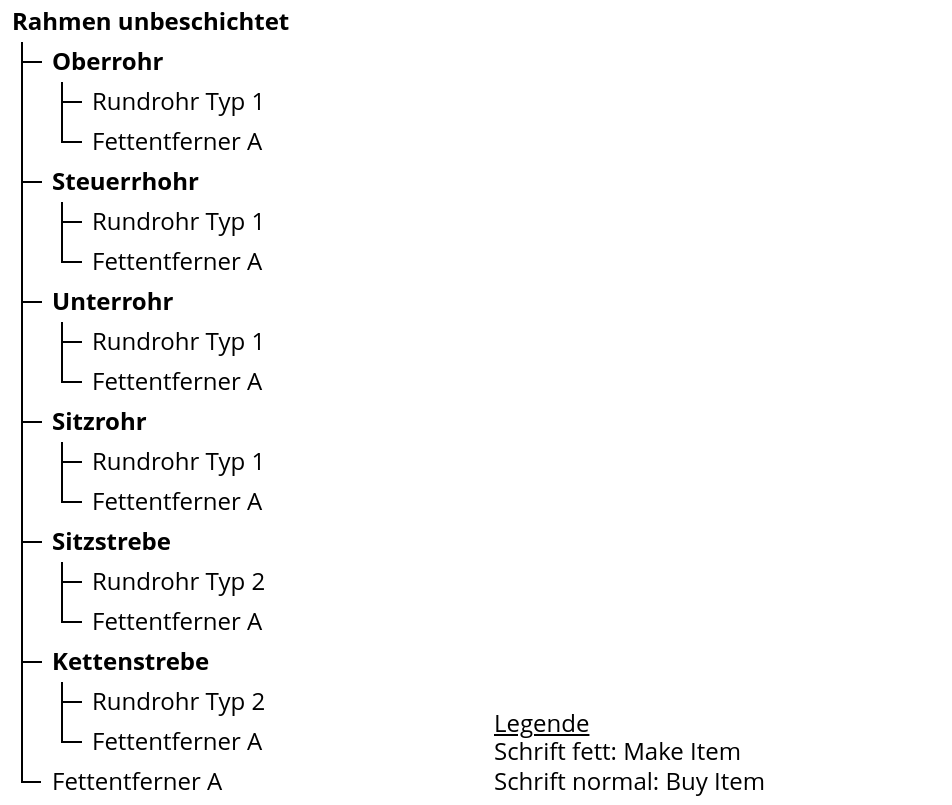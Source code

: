 <mxfile version="13.7.9" type="device"><diagram id="GtRONhIAHqFVy6cvbiFZ" name="Seite 1"><mxGraphModel dx="918" dy="478" grid="1" gridSize="10" guides="1" tooltips="1" connect="1" arrows="1" fold="1" page="1" pageScale="1" pageWidth="827" pageHeight="1169" math="0" shadow="0"><root><mxCell id="uIaLDYGZTDQxNUprMQj0-0"/><mxCell id="uIaLDYGZTDQxNUprMQj0-1" parent="uIaLDYGZTDQxNUprMQj0-0"/><mxCell id="_qNHuTAVUlh1afh8KL_1-1" value="&lt;font style=&quot;font-size: 12px;&quot;&gt;Rahmen unbeschichtet&lt;/font&gt;" style="rounded=0;whiteSpace=wrap;html=1;align=left;spacingLeft=3;strokeColor=#FFFFFF;fontSize=12;fillColor=none;fontStyle=1;fontFamily=Open Sans;" parent="uIaLDYGZTDQxNUprMQj0-1" vertex="1"><mxGeometry x="170" y="130" width="174" height="20" as="geometry"/></mxCell><mxCell id="_qNHuTAVUlh1afh8KL_1-2" value="&lt;font style=&quot;font-size: 12px;&quot;&gt;Rundrohr Typ 1&lt;/font&gt;" style="rounded=0;whiteSpace=wrap;html=1;spacingLeft=3;align=left;strokeColor=#FFFFFF;fontSize=12;fontFamily=Open Sans;" parent="uIaLDYGZTDQxNUprMQj0-1" vertex="1"><mxGeometry x="210" y="170" width="150" height="20" as="geometry"/></mxCell><mxCell id="_qNHuTAVUlh1afh8KL_1-3" value="&lt;font style=&quot;font-size: 12px;&quot;&gt;Oberrohr&lt;/font&gt;" style="rounded=0;whiteSpace=wrap;html=1;align=left;spacingLeft=3;strokeColor=#FFFFFF;fontSize=12;fontStyle=1;fillColor=none;fontFamily=Open Sans;" parent="uIaLDYGZTDQxNUprMQj0-1" vertex="1"><mxGeometry x="190" y="150" width="110" height="20" as="geometry"/></mxCell><mxCell id="_qNHuTAVUlh1afh8KL_1-4" value="&lt;font style=&quot;font-size: 12px;&quot;&gt;Steuerrhohr&lt;br style=&quot;font-size: 12px;&quot;&gt;&lt;/font&gt;" style="rounded=0;whiteSpace=wrap;html=1;align=left;spacingLeft=3;strokeColor=#FFFFFF;fontSize=12;fillColor=none;fontStyle=1;fontFamily=Open Sans;" parent="uIaLDYGZTDQxNUprMQj0-1" vertex="1"><mxGeometry x="190" y="210" width="170" height="20" as="geometry"/></mxCell><mxCell id="_qNHuTAVUlh1afh8KL_1-6" value="" style="edgeStyle=orthogonalEdgeStyle;rounded=0;orthogonalLoop=1;jettySize=auto;html=1;endArrow=none;endFill=0;exitX=0;exitY=0.5;exitDx=0;exitDy=0;fontFamily=Open Sans;fontSize=12;" parent="uIaLDYGZTDQxNUprMQj0-1" edge="1"><mxGeometry relative="1" as="geometry"><Array as="points"><mxPoint x="180" y="160"/></Array><mxPoint x="190" y="160" as="sourcePoint"/><mxPoint x="180" y="150" as="targetPoint"/></mxGeometry></mxCell><mxCell id="_qNHuTAVUlh1afh8KL_1-7" value="" style="edgeStyle=orthogonalEdgeStyle;rounded=0;orthogonalLoop=1;jettySize=auto;html=1;endArrow=none;endFill=0;exitX=0;exitY=0.5;exitDx=0;exitDy=0;fontFamily=Open Sans;fontSize=12;" parent="uIaLDYGZTDQxNUprMQj0-1" edge="1"><mxGeometry relative="1" as="geometry"><Array as="points"><mxPoint x="200" y="180"/></Array><mxPoint x="210" y="180" as="sourcePoint"/><mxPoint x="200" y="170" as="targetPoint"/></mxGeometry></mxCell><mxCell id="_qNHuTAVUlh1afh8KL_1-8" value="&lt;font style=&quot;font-size: 12px;&quot;&gt;Rundrohr Typ 1&lt;/font&gt;" style="rounded=0;whiteSpace=wrap;html=1;spacingLeft=3;align=left;strokeColor=#FFFFFF;fontSize=12;fontFamily=Open Sans;" parent="uIaLDYGZTDQxNUprMQj0-1" vertex="1"><mxGeometry x="210" y="230" width="150" height="20" as="geometry"/></mxCell><mxCell id="_qNHuTAVUlh1afh8KL_1-9" value="" style="edgeStyle=orthogonalEdgeStyle;rounded=0;orthogonalLoop=1;jettySize=auto;html=1;endArrow=none;endFill=0;exitX=0;exitY=0.5;exitDx=0;exitDy=0;fontFamily=Open Sans;fontSize=12;" parent="uIaLDYGZTDQxNUprMQj0-1" edge="1"><mxGeometry relative="1" as="geometry"><Array as="points"><mxPoint x="200" y="240"/></Array><mxPoint x="210" y="240" as="sourcePoint"/><mxPoint x="200" y="230" as="targetPoint"/></mxGeometry></mxCell><mxCell id="_qNHuTAVUlh1afh8KL_1-14" value="&lt;font style=&quot;font-size: 12px;&quot;&gt;Sitzrohr&lt;/font&gt;" style="rounded=0;whiteSpace=wrap;html=1;align=left;spacingLeft=3;strokeColor=#FFFFFF;fontSize=12;fontStyle=1;fillColor=none;fontFamily=Open Sans;" parent="uIaLDYGZTDQxNUprMQj0-1" vertex="1"><mxGeometry x="190" y="330" width="110" height="20" as="geometry"/></mxCell><mxCell id="_qNHuTAVUlh1afh8KL_1-15" value="&lt;font style=&quot;font-size: 12px;&quot;&gt;Rundrohr Typ 1&lt;/font&gt;" style="rounded=0;whiteSpace=wrap;html=1;spacingLeft=3;align=left;strokeColor=#FFFFFF;fontSize=12;fontFamily=Open Sans;" parent="uIaLDYGZTDQxNUprMQj0-1" vertex="1"><mxGeometry x="210" y="350" width="150" height="20" as="geometry"/></mxCell><mxCell id="_qNHuTAVUlh1afh8KL_1-16" value="" style="edgeStyle=orthogonalEdgeStyle;rounded=0;orthogonalLoop=1;jettySize=auto;html=1;endArrow=none;endFill=0;exitX=0;exitY=0.5;exitDx=0;exitDy=0;fontFamily=Open Sans;fontSize=12;" parent="uIaLDYGZTDQxNUprMQj0-1" edge="1"><mxGeometry relative="1" as="geometry"><Array as="points"><mxPoint x="200" y="360"/></Array><mxPoint x="210" y="360" as="sourcePoint"/><mxPoint x="200" y="350" as="targetPoint"/></mxGeometry></mxCell><mxCell id="_qNHuTAVUlh1afh8KL_1-18" value="&lt;font style=&quot;font-size: 12px;&quot;&gt;Sitzstrebe&lt;/font&gt;" style="rounded=0;whiteSpace=wrap;html=1;align=left;spacingLeft=3;strokeColor=#FFFFFF;fontSize=12;fontStyle=1;fillColor=none;fontFamily=Open Sans;" parent="uIaLDYGZTDQxNUprMQj0-1" vertex="1"><mxGeometry x="190" y="390" width="110" height="20" as="geometry"/></mxCell><mxCell id="_qNHuTAVUlh1afh8KL_1-20" value="&lt;font style=&quot;font-size: 12px;&quot;&gt;Rundrohr Typ 2&lt;/font&gt;" style="rounded=0;whiteSpace=wrap;html=1;spacingLeft=3;align=left;strokeColor=#FFFFFF;fontSize=12;fontFamily=Open Sans;" parent="uIaLDYGZTDQxNUprMQj0-1" vertex="1"><mxGeometry x="210" y="410" width="150" height="20" as="geometry"/></mxCell><mxCell id="_qNHuTAVUlh1afh8KL_1-21" value="" style="edgeStyle=orthogonalEdgeStyle;rounded=0;orthogonalLoop=1;jettySize=auto;html=1;endArrow=none;endFill=0;exitX=0;exitY=0.5;exitDx=0;exitDy=0;fontFamily=Open Sans;fontSize=12;" parent="uIaLDYGZTDQxNUprMQj0-1" edge="1"><mxGeometry relative="1" as="geometry"><Array as="points"><mxPoint x="200" y="420"/></Array><mxPoint x="210" y="420" as="sourcePoint"/><mxPoint x="200" y="410" as="targetPoint"/></mxGeometry></mxCell><mxCell id="_qNHuTAVUlh1afh8KL_1-22" value="&lt;font style=&quot;font-size: 12px;&quot;&gt;Kettenstrebe&lt;/font&gt;" style="rounded=0;whiteSpace=wrap;html=1;align=left;spacingLeft=3;strokeColor=#FFFFFF;fontSize=12;fontStyle=1;fillColor=none;fontFamily=Open Sans;" parent="uIaLDYGZTDQxNUprMQj0-1" vertex="1"><mxGeometry x="190" y="450" width="110" height="20" as="geometry"/></mxCell><mxCell id="_qNHuTAVUlh1afh8KL_1-23" value="&lt;font style=&quot;font-size: 12px;&quot;&gt;Rundrohr Typ 2&lt;/font&gt;" style="rounded=0;whiteSpace=wrap;html=1;spacingLeft=3;align=left;strokeColor=#FFFFFF;fontSize=12;fontFamily=Open Sans;" parent="uIaLDYGZTDQxNUprMQj0-1" vertex="1"><mxGeometry x="210" y="470" width="150" height="20" as="geometry"/></mxCell><mxCell id="_qNHuTAVUlh1afh8KL_1-24" value="" style="edgeStyle=orthogonalEdgeStyle;rounded=0;orthogonalLoop=1;jettySize=auto;html=1;endArrow=none;endFill=0;exitX=0;exitY=0.5;exitDx=0;exitDy=0;fontFamily=Open Sans;fontSize=12;" parent="uIaLDYGZTDQxNUprMQj0-1" edge="1"><mxGeometry relative="1" as="geometry"><Array as="points"><mxPoint x="200" y="480"/></Array><mxPoint x="210" y="480" as="sourcePoint"/><mxPoint x="200" y="470" as="targetPoint"/></mxGeometry></mxCell><mxCell id="_qNHuTAVUlh1afh8KL_1-26" value="" style="edgeStyle=orthogonalEdgeStyle;rounded=0;orthogonalLoop=1;jettySize=auto;html=1;endArrow=none;endFill=0;fontFamily=Open Sans;fontSize=12;" parent="uIaLDYGZTDQxNUprMQj0-1" edge="1" source="_qNHuTAVUlh1afh8KL_1-4"><mxGeometry relative="1" as="geometry"><Array as="points"><mxPoint x="180" y="220"/></Array><mxPoint x="190" y="200" as="sourcePoint"/><mxPoint x="180" y="160" as="targetPoint"/></mxGeometry></mxCell><mxCell id="lNzkrKnJwFvUfXzRsVHd-0" value="&lt;u&gt;Legende&lt;/u&gt;&lt;br&gt;Schrift fett: Make Item&lt;br&gt;Schrift normal: Buy Item" style="text;html=1;strokeColor=none;fillColor=none;align=left;verticalAlign=middle;whiteSpace=wrap;rounded=0;fontFamily=Open Sans;fontSize=12;" parent="uIaLDYGZTDQxNUprMQj0-1" vertex="1"><mxGeometry x="414" y="480" width="230" height="50" as="geometry"/></mxCell><mxCell id="HgU3RAFOfTmdV3vomvNg-0" value="&lt;font style=&quot;font-size: 12px&quot;&gt;Fettentferner A&lt;/font&gt;" style="rounded=0;whiteSpace=wrap;html=1;spacingLeft=3;align=left;strokeColor=#FFFFFF;fontSize=12;fontFamily=Open Sans;" vertex="1" parent="uIaLDYGZTDQxNUprMQj0-1"><mxGeometry x="210" y="190" width="150" height="20" as="geometry"/></mxCell><mxCell id="HgU3RAFOfTmdV3vomvNg-1" value="" style="edgeStyle=orthogonalEdgeStyle;rounded=0;orthogonalLoop=1;jettySize=auto;html=1;endArrow=none;endFill=0;exitX=0;exitY=0.5;exitDx=0;exitDy=0;fontFamily=Open Sans;fontSize=12;" edge="1" parent="uIaLDYGZTDQxNUprMQj0-1"><mxGeometry relative="1" as="geometry"><Array as="points"><mxPoint x="200" y="200"/></Array><mxPoint x="210" y="200" as="sourcePoint"/><mxPoint x="200" y="180" as="targetPoint"/></mxGeometry></mxCell><mxCell id="HgU3RAFOfTmdV3vomvNg-2" value="&lt;font style=&quot;font-size: 12px&quot;&gt;Fettentferner A&lt;/font&gt;" style="rounded=0;whiteSpace=wrap;html=1;spacingLeft=3;align=left;strokeColor=#FFFFFF;fontSize=12;fontFamily=Open Sans;" vertex="1" parent="uIaLDYGZTDQxNUprMQj0-1"><mxGeometry x="210" y="250" width="150" height="20" as="geometry"/></mxCell><mxCell id="HgU3RAFOfTmdV3vomvNg-3" value="" style="edgeStyle=orthogonalEdgeStyle;rounded=0;orthogonalLoop=1;jettySize=auto;html=1;endArrow=none;endFill=0;exitX=0;exitY=0.5;exitDx=0;exitDy=0;fontFamily=Open Sans;fontSize=12;" edge="1" parent="uIaLDYGZTDQxNUprMQj0-1"><mxGeometry relative="1" as="geometry"><Array as="points"><mxPoint x="200" y="260"/></Array><mxPoint x="210" y="260" as="sourcePoint"/><mxPoint x="200" y="240" as="targetPoint"/></mxGeometry></mxCell><mxCell id="HgU3RAFOfTmdV3vomvNg-4" value="&lt;font style=&quot;font-size: 12px;&quot;&gt;Unterrohr&lt;br style=&quot;font-size: 12px;&quot;&gt;&lt;/font&gt;" style="rounded=0;whiteSpace=wrap;html=1;align=left;spacingLeft=3;strokeColor=#FFFFFF;fontSize=12;fillColor=none;fontStyle=1;fontFamily=Open Sans;" vertex="1" parent="uIaLDYGZTDQxNUprMQj0-1"><mxGeometry x="190" y="270" width="170" height="20" as="geometry"/></mxCell><mxCell id="HgU3RAFOfTmdV3vomvNg-5" value="&lt;font style=&quot;font-size: 12px;&quot;&gt;Rundrohr Typ 1&lt;/font&gt;" style="rounded=0;whiteSpace=wrap;html=1;spacingLeft=3;align=left;strokeColor=#FFFFFF;fontSize=12;fontFamily=Open Sans;" vertex="1" parent="uIaLDYGZTDQxNUprMQj0-1"><mxGeometry x="210" y="290" width="150" height="20" as="geometry"/></mxCell><mxCell id="HgU3RAFOfTmdV3vomvNg-6" value="" style="edgeStyle=orthogonalEdgeStyle;rounded=0;orthogonalLoop=1;jettySize=auto;html=1;endArrow=none;endFill=0;exitX=0;exitY=0.5;exitDx=0;exitDy=0;fontFamily=Open Sans;fontSize=12;" edge="1" parent="uIaLDYGZTDQxNUprMQj0-1"><mxGeometry relative="1" as="geometry"><Array as="points"><mxPoint x="200" y="300"/></Array><mxPoint x="210" y="300" as="sourcePoint"/><mxPoint x="200" y="290" as="targetPoint"/></mxGeometry></mxCell><mxCell id="HgU3RAFOfTmdV3vomvNg-7" value="&lt;font style=&quot;font-size: 12px&quot;&gt;Fettentferner A&lt;/font&gt;" style="rounded=0;whiteSpace=wrap;html=1;spacingLeft=3;align=left;strokeColor=#FFFFFF;fontSize=12;fontFamily=Open Sans;" vertex="1" parent="uIaLDYGZTDQxNUprMQj0-1"><mxGeometry x="210" y="310" width="150" height="20" as="geometry"/></mxCell><mxCell id="HgU3RAFOfTmdV3vomvNg-8" value="" style="edgeStyle=orthogonalEdgeStyle;rounded=0;orthogonalLoop=1;jettySize=auto;html=1;endArrow=none;endFill=0;exitX=0;exitY=0.5;exitDx=0;exitDy=0;fontFamily=Open Sans;fontSize=12;" edge="1" parent="uIaLDYGZTDQxNUprMQj0-1"><mxGeometry relative="1" as="geometry"><Array as="points"><mxPoint x="200" y="320"/></Array><mxPoint x="210" y="320" as="sourcePoint"/><mxPoint x="200" y="300" as="targetPoint"/></mxGeometry></mxCell><mxCell id="HgU3RAFOfTmdV3vomvNg-10" value="" style="edgeStyle=orthogonalEdgeStyle;rounded=0;orthogonalLoop=1;jettySize=auto;html=1;endArrow=none;endFill=0;fontFamily=Open Sans;fontSize=12;" edge="1" parent="uIaLDYGZTDQxNUprMQj0-1"><mxGeometry relative="1" as="geometry"><Array as="points"><mxPoint x="180" y="280"/></Array><mxPoint x="190" y="280.0" as="sourcePoint"/><mxPoint x="180" y="220" as="targetPoint"/></mxGeometry></mxCell><mxCell id="HgU3RAFOfTmdV3vomvNg-11" value="" style="edgeStyle=orthogonalEdgeStyle;rounded=0;orthogonalLoop=1;jettySize=auto;html=1;endArrow=none;endFill=0;fontFamily=Open Sans;fontSize=12;" edge="1" parent="uIaLDYGZTDQxNUprMQj0-1"><mxGeometry relative="1" as="geometry"><Array as="points"><mxPoint x="180" y="340"/></Array><mxPoint x="190" y="340.0" as="sourcePoint"/><mxPoint x="180" y="280" as="targetPoint"/></mxGeometry></mxCell><mxCell id="HgU3RAFOfTmdV3vomvNg-12" value="&lt;font style=&quot;font-size: 12px&quot;&gt;Fettentferner A&lt;/font&gt;" style="rounded=0;whiteSpace=wrap;html=1;spacingLeft=3;align=left;strokeColor=#FFFFFF;fontSize=12;fontFamily=Open Sans;" vertex="1" parent="uIaLDYGZTDQxNUprMQj0-1"><mxGeometry x="210" y="370" width="150" height="20" as="geometry"/></mxCell><mxCell id="HgU3RAFOfTmdV3vomvNg-13" value="" style="edgeStyle=orthogonalEdgeStyle;rounded=0;orthogonalLoop=1;jettySize=auto;html=1;endArrow=none;endFill=0;exitX=0;exitY=0.5;exitDx=0;exitDy=0;fontFamily=Open Sans;fontSize=12;" edge="1" parent="uIaLDYGZTDQxNUprMQj0-1"><mxGeometry relative="1" as="geometry"><Array as="points"><mxPoint x="200" y="380"/></Array><mxPoint x="210" y="380" as="sourcePoint"/><mxPoint x="200" y="360" as="targetPoint"/></mxGeometry></mxCell><mxCell id="HgU3RAFOfTmdV3vomvNg-23" value="&lt;font style=&quot;font-size: 12px&quot;&gt;Fettentferner A&lt;/font&gt;" style="rounded=0;whiteSpace=wrap;html=1;spacingLeft=3;align=left;strokeColor=#FFFFFF;fontSize=12;fontFamily=Open Sans;" vertex="1" parent="uIaLDYGZTDQxNUprMQj0-1"><mxGeometry x="210" y="430" width="150" height="20" as="geometry"/></mxCell><mxCell id="HgU3RAFOfTmdV3vomvNg-26" value="" style="edgeStyle=orthogonalEdgeStyle;rounded=0;orthogonalLoop=1;jettySize=auto;html=1;endArrow=none;endFill=0;exitX=0;exitY=0.5;exitDx=0;exitDy=0;fontFamily=Open Sans;fontSize=12;" edge="1" parent="uIaLDYGZTDQxNUprMQj0-1" source="HgU3RAFOfTmdV3vomvNg-23"><mxGeometry relative="1" as="geometry"><Array as="points"><mxPoint x="200" y="440"/></Array><mxPoint x="220" y="390" as="sourcePoint"/><mxPoint x="200" y="420" as="targetPoint"/></mxGeometry></mxCell><mxCell id="HgU3RAFOfTmdV3vomvNg-27" value="" style="edgeStyle=orthogonalEdgeStyle;rounded=0;orthogonalLoop=1;jettySize=auto;html=1;endArrow=none;endFill=0;fontFamily=Open Sans;fontSize=12;" edge="1" parent="uIaLDYGZTDQxNUprMQj0-1"><mxGeometry relative="1" as="geometry"><Array as="points"><mxPoint x="180" y="400"/></Array><mxPoint x="190" y="400" as="sourcePoint"/><mxPoint x="180" y="340" as="targetPoint"/></mxGeometry></mxCell><mxCell id="HgU3RAFOfTmdV3vomvNg-28" value="" style="edgeStyle=orthogonalEdgeStyle;rounded=0;orthogonalLoop=1;jettySize=auto;html=1;endArrow=none;endFill=0;fontFamily=Open Sans;fontSize=12;" edge="1" parent="uIaLDYGZTDQxNUprMQj0-1"><mxGeometry relative="1" as="geometry"><Array as="points"><mxPoint x="180" y="460"/></Array><mxPoint x="190" y="460" as="sourcePoint"/><mxPoint x="180" y="400" as="targetPoint"/></mxGeometry></mxCell><mxCell id="HgU3RAFOfTmdV3vomvNg-29" value="&lt;font style=&quot;font-size: 12px&quot;&gt;Fettentferner A&lt;/font&gt;" style="rounded=0;whiteSpace=wrap;html=1;spacingLeft=3;align=left;strokeColor=#FFFFFF;fontSize=12;fontFamily=Open Sans;" vertex="1" parent="uIaLDYGZTDQxNUprMQj0-1"><mxGeometry x="210" y="490" width="150" height="20" as="geometry"/></mxCell><mxCell id="HgU3RAFOfTmdV3vomvNg-30" value="" style="edgeStyle=orthogonalEdgeStyle;rounded=0;orthogonalLoop=1;jettySize=auto;html=1;endArrow=none;endFill=0;fontFamily=Open Sans;fontSize=12;" edge="1" parent="uIaLDYGZTDQxNUprMQj0-1"><mxGeometry relative="1" as="geometry"><Array as="points"><mxPoint x="200" y="500"/></Array><mxPoint x="210" y="500" as="sourcePoint"/><mxPoint x="200" y="480" as="targetPoint"/></mxGeometry></mxCell><mxCell id="HgU3RAFOfTmdV3vomvNg-31" value="" style="edgeStyle=orthogonalEdgeStyle;rounded=0;orthogonalLoop=1;jettySize=auto;html=1;endArrow=none;endFill=0;fontFamily=Open Sans;fontSize=12;" edge="1" parent="uIaLDYGZTDQxNUprMQj0-1"><mxGeometry relative="1" as="geometry"><Array as="points"><mxPoint x="180" y="520"/></Array><mxPoint x="190" y="520" as="sourcePoint"/><mxPoint x="180" y="460" as="targetPoint"/></mxGeometry></mxCell><mxCell id="HgU3RAFOfTmdV3vomvNg-32" value="&lt;font style=&quot;font-size: 12px&quot;&gt;Fettentferner A&lt;/font&gt;" style="rounded=0;whiteSpace=wrap;html=1;spacingLeft=3;align=left;strokeColor=#FFFFFF;fontSize=12;fontFamily=Open Sans;" vertex="1" parent="uIaLDYGZTDQxNUprMQj0-1"><mxGeometry x="190" y="510" width="150" height="20" as="geometry"/></mxCell></root></mxGraphModel></diagram></mxfile>
